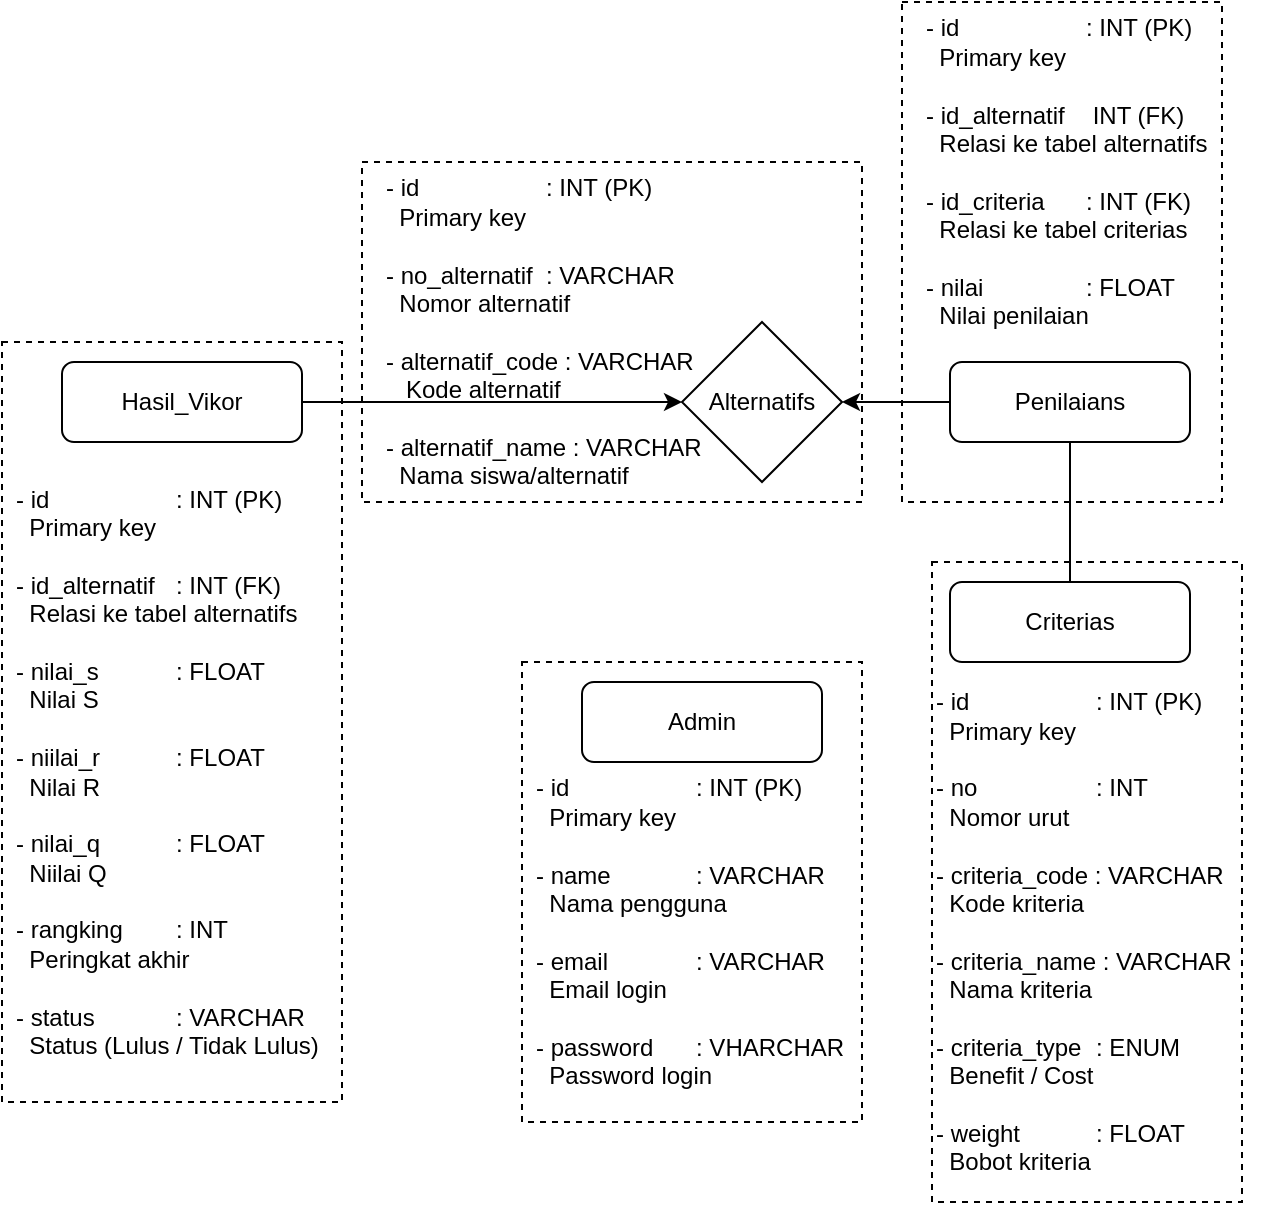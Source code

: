 <mxfile version="26.0.15">
  <diagram name="Page-1" id="i9y6liDUVMsxaXB18enN">
    <mxGraphModel dx="1730" dy="1642" grid="1" gridSize="10" guides="1" tooltips="1" connect="1" arrows="1" fold="1" page="1" pageScale="1" pageWidth="850" pageHeight="1100" math="0" shadow="0">
      <root>
        <mxCell id="0" />
        <mxCell id="1" parent="0" />
        <mxCell id="nve7MMQJakbjBa5np-I6-44" value="" style="fontStyle=0;dashed=1;html=1;whiteSpace=wrap;align=left;" parent="1" vertex="1">
          <mxGeometry x="-120" y="160" width="170" height="380" as="geometry" />
        </mxCell>
        <mxCell id="nve7MMQJakbjBa5np-I6-41" value="" style="fontStyle=0;dashed=1;html=1;whiteSpace=wrap;align=left;" parent="1" vertex="1">
          <mxGeometry x="330" y="-10" width="160" height="250" as="geometry" />
        </mxCell>
        <mxCell id="nve7MMQJakbjBa5np-I6-40" value="" style="fontStyle=0;dashed=1;html=1;whiteSpace=wrap;align=left;" parent="1" vertex="1">
          <mxGeometry x="345" y="270" width="155" height="320" as="geometry" />
        </mxCell>
        <mxCell id="nve7MMQJakbjBa5np-I6-37" value="" style="fontStyle=0;dashed=1;html=1;whiteSpace=wrap;align=left;" parent="1" vertex="1">
          <mxGeometry x="60" y="70" width="250" height="170" as="geometry" />
        </mxCell>
        <mxCell id="nve7MMQJakbjBa5np-I6-34" value="" style="fontStyle=0;dashed=1;html=1;whiteSpace=wrap;align=left;" parent="1" vertex="1">
          <mxGeometry x="140" y="320" width="170" height="230" as="geometry" />
        </mxCell>
        <mxCell id="nve7MMQJakbjBa5np-I6-1" style="edgeStyle=orthogonalEdgeStyle;rounded=0;orthogonalLoop=1;jettySize=auto;html=1;entryX=1;entryY=0.5;entryDx=0;entryDy=0;" parent="1" source="nve7MMQJakbjBa5np-I6-2" target="nve7MMQJakbjBa5np-I6-7" edge="1">
          <mxGeometry relative="1" as="geometry" />
        </mxCell>
        <mxCell id="nve7MMQJakbjBa5np-I6-2" value="Penilaians" style="rounded=1;whiteSpace=wrap;html=1;fontSize=12;glass=0;strokeWidth=1;shadow=0;" parent="1" vertex="1">
          <mxGeometry x="354" y="170" width="120" height="40" as="geometry" />
        </mxCell>
        <mxCell id="nve7MMQJakbjBa5np-I6-3" value="Admin" style="rounded=1;whiteSpace=wrap;html=1;fontSize=12;glass=0;strokeWidth=1;shadow=0;" parent="1" vertex="1">
          <mxGeometry x="170" y="330" width="120" height="40" as="geometry" />
        </mxCell>
        <mxCell id="nve7MMQJakbjBa5np-I6-4" value="Criterias" style="rounded=1;whiteSpace=wrap;html=1;fontSize=12;glass=0;strokeWidth=1;shadow=0;" parent="1" vertex="1">
          <mxGeometry x="354" y="280" width="120" height="40" as="geometry" />
        </mxCell>
        <mxCell id="nve7MMQJakbjBa5np-I6-5" style="edgeStyle=orthogonalEdgeStyle;rounded=0;orthogonalLoop=1;jettySize=auto;html=1;entryX=0;entryY=0.5;entryDx=0;entryDy=0;" parent="1" source="nve7MMQJakbjBa5np-I6-6" target="nve7MMQJakbjBa5np-I6-7" edge="1">
          <mxGeometry relative="1" as="geometry" />
        </mxCell>
        <mxCell id="nve7MMQJakbjBa5np-I6-6" value="Hasil_Vikor" style="rounded=1;whiteSpace=wrap;html=1;fontSize=12;glass=0;strokeWidth=1;shadow=0;" parent="1" vertex="1">
          <mxGeometry x="-90" y="170" width="120" height="40" as="geometry" />
        </mxCell>
        <mxCell id="nve7MMQJakbjBa5np-I6-7" value="Alternatifs" style="rhombus;whiteSpace=wrap;html=1;" parent="1" vertex="1">
          <mxGeometry x="220" y="150" width="80" height="80" as="geometry" />
        </mxCell>
        <mxCell id="nve7MMQJakbjBa5np-I6-20" value="" style="endArrow=none;html=1;rounded=0;entryX=0.5;entryY=1;entryDx=0;entryDy=0;exitX=0.5;exitY=0;exitDx=0;exitDy=0;" parent="1" source="nve7MMQJakbjBa5np-I6-4" target="nve7MMQJakbjBa5np-I6-2" edge="1">
          <mxGeometry width="50" height="50" relative="1" as="geometry">
            <mxPoint x="290" y="300" as="sourcePoint" />
            <mxPoint x="340" y="250" as="targetPoint" />
          </mxGeometry>
        </mxCell>
        <mxCell id="nve7MMQJakbjBa5np-I6-35" value="- id&amp;nbsp; &lt;span style=&quot;white-space: pre;&quot;&gt;&#x9;&lt;/span&gt;&lt;span style=&quot;white-space: pre;&quot;&gt;&#x9;&lt;span style=&quot;white-space: pre;&quot;&gt;&#x9;&lt;/span&gt;&lt;/span&gt;: INT (PK)&lt;span style=&quot;white-space: pre;&quot;&gt;&#x9;&lt;/span&gt;&lt;div&gt;&amp;nbsp; Primary key&lt;div&gt;&lt;br&gt;&lt;div&gt;- name &lt;span style=&quot;white-space: pre;&quot;&gt;&#x9;&lt;span style=&quot;white-space: pre;&quot;&gt;&#x9;&lt;/span&gt;&lt;/span&gt;: VARCHAR&amp;nbsp;&lt;span style=&quot;white-space: pre;&quot;&gt;&#x9;&lt;/span&gt;&lt;/div&gt;&lt;div&gt;&amp;nbsp; Nama pengguna&lt;/div&gt;&lt;div&gt;&lt;br&gt;&lt;/div&gt;&lt;div&gt;- email &lt;span style=&quot;white-space: pre;&quot;&gt;&#x9;&lt;span style=&quot;white-space: pre;&quot;&gt;&#x9;&lt;/span&gt;&lt;/span&gt;: VARCHAR&amp;nbsp;&lt;span style=&quot;white-space: pre;&quot;&gt;&#x9;&lt;/span&gt;&lt;/div&gt;&lt;div&gt;&amp;nbsp; Email login&lt;/div&gt;&lt;div&gt;&lt;br&gt;&lt;/div&gt;&lt;div&gt;- password &lt;span style=&quot;white-space: pre;&quot;&gt;&#x9;&lt;/span&gt;: VHARCHAR&amp;nbsp;&lt;span style=&quot;white-space: pre;&quot;&gt;&#x9;&lt;/span&gt;&lt;/div&gt;&lt;div&gt;&amp;nbsp; Password login&lt;/div&gt;&lt;/div&gt;&lt;/div&gt;" style="text;html=1;align=left;verticalAlign=middle;whiteSpace=wrap;rounded=0;" parent="1" vertex="1">
          <mxGeometry x="145" y="440" width="165" height="30" as="geometry" />
        </mxCell>
        <mxCell id="nve7MMQJakbjBa5np-I6-38" value="- id&amp;nbsp; &lt;span style=&quot;white-space: pre;&quot;&gt;&#x9;&lt;/span&gt;&lt;span style=&quot;white-space: pre;&quot;&gt;&#x9;&lt;span style=&quot;white-space: pre;&quot;&gt;&#x9;&lt;/span&gt;&lt;/span&gt;: INT (PK)&lt;span style=&quot;white-space: pre;&quot;&gt;&#x9;&lt;/span&gt;&lt;div&gt;&amp;nbsp; Primary key&lt;div&gt;&lt;br&gt;&lt;div&gt;- no_alternatif&amp;nbsp;&lt;span style=&quot;white-space: pre;&quot;&gt;&#x9;&lt;/span&gt;: VARCHAR&amp;nbsp;&lt;span style=&quot;white-space: pre;&quot;&gt;&#x9;&lt;/span&gt;&lt;/div&gt;&lt;div&gt;&amp;nbsp; Nomor alternatif&lt;/div&gt;&lt;div&gt;&lt;br&gt;&lt;/div&gt;&lt;div&gt;- alternatif_code&amp;nbsp;: VARCHAR&amp;nbsp;&lt;span style=&quot;white-space: pre;&quot;&gt;&#x9;&lt;/span&gt;&lt;/div&gt;&lt;div&gt;&amp;nbsp; &amp;nbsp;Kode alternatif&lt;/div&gt;&lt;div&gt;&lt;br&gt;&lt;/div&gt;&lt;div&gt;- alternatif_name&amp;nbsp;: VARCHAR&amp;nbsp;&lt;/div&gt;&lt;div&gt;&amp;nbsp; Nama siswa/alternatif&lt;/div&gt;&lt;/div&gt;&lt;/div&gt;" style="text;html=1;align=left;verticalAlign=middle;whiteSpace=wrap;rounded=0;" parent="1" vertex="1">
          <mxGeometry x="70" y="140" width="220" height="30" as="geometry" />
        </mxCell>
        <mxCell id="nve7MMQJakbjBa5np-I6-39" value="- id&amp;nbsp; &lt;span style=&quot;white-space: pre;&quot;&gt;&#x9;&lt;/span&gt;&lt;span style=&quot;white-space: pre;&quot;&gt;&#x9;&lt;span style=&quot;white-space: pre;&quot;&gt;&#x9;&lt;/span&gt;&lt;/span&gt;: INT (PK)&lt;span style=&quot;white-space: pre;&quot;&gt;&#x9;&lt;/span&gt;&lt;div&gt;&amp;nbsp; Primary key&lt;div&gt;&lt;br&gt;&lt;div&gt;- no&amp;nbsp;&lt;span style=&quot;white-space: pre;&quot;&gt;&#x9;&lt;span style=&quot;white-space: pre;&quot;&gt;&#x9;&lt;span style=&quot;white-space: pre;&quot;&gt;&#x9;&lt;/span&gt;&lt;/span&gt;&lt;/span&gt;: INT&lt;span style=&quot;white-space: pre;&quot;&gt;&#x9;&lt;/span&gt;&amp;nbsp;&lt;span style=&quot;white-space: pre;&quot;&gt;&#x9;&lt;/span&gt;&lt;/div&gt;&lt;div&gt;&amp;nbsp; Nomor urut&lt;/div&gt;&lt;div&gt;&lt;br&gt;&lt;/div&gt;&lt;div&gt;- criteria_code&amp;nbsp;: VARCHAR&amp;nbsp;&lt;span style=&quot;white-space: pre;&quot;&gt;&#x9;&lt;/span&gt;&lt;/div&gt;&lt;div&gt;&amp;nbsp; Kode kriteria&lt;/div&gt;&lt;div&gt;&lt;br&gt;&lt;/div&gt;&lt;div&gt;- criteria_name&amp;nbsp;: VARCHAR&amp;nbsp;&lt;span style=&quot;white-space: pre;&quot;&gt;&#x9;&lt;/span&gt;&lt;/div&gt;&lt;div&gt;&lt;span style=&quot;white-space: pre;&quot;&gt;  N&lt;/span&gt;ama kriteria&lt;/div&gt;&lt;/div&gt;&lt;div&gt;&lt;br&gt;&lt;/div&gt;&lt;div&gt;- criteria_type &lt;span style=&quot;white-space: pre;&quot;&gt;&#x9;&lt;/span&gt;: ENUM&amp;nbsp;&lt;span style=&quot;white-space: pre;&quot;&gt;&#x9;&lt;/span&gt;&lt;span style=&quot;white-space: pre;&quot;&gt;&#x9;&lt;/span&gt;&lt;/div&gt;&lt;div&gt;&amp;nbsp; Benefit / Cost&lt;/div&gt;&lt;div&gt;&lt;br&gt;&lt;/div&gt;&lt;div&gt;- weight &lt;span style=&quot;white-space: pre;&quot;&gt;&#x9;&lt;/span&gt;&lt;span style=&quot;white-space: pre;&quot;&gt;&#x9;&lt;/span&gt;: FLOAT&amp;nbsp;&lt;span style=&quot;white-space: pre;&quot;&gt;&#x9;&lt;/span&gt;&lt;span style=&quot;white-space: pre;&quot;&gt;&#x9;&lt;/span&gt;&lt;/div&gt;&lt;div&gt;&amp;nbsp; Bobot kriteria&lt;/div&gt;&lt;/div&gt;" style="text;html=1;align=left;verticalAlign=middle;whiteSpace=wrap;rounded=0;" parent="1" vertex="1">
          <mxGeometry x="345" y="440" width="170" height="30" as="geometry" />
        </mxCell>
        <mxCell id="nve7MMQJakbjBa5np-I6-42" value="- id&amp;nbsp; &lt;span style=&quot;white-space: pre;&quot;&gt;&#x9;&lt;/span&gt;&lt;span style=&quot;white-space: pre;&quot;&gt;&#x9;&lt;span style=&quot;white-space: pre;&quot;&gt;&lt;span style=&quot;white-space: pre;&quot;&gt;&#x9;&lt;/span&gt;&lt;/span&gt;&lt;/span&gt;: INT (PK)&lt;span style=&quot;white-space: pre;&quot;&gt;&#x9;&lt;/span&gt;&lt;div&gt;&amp;nbsp; Primary key&lt;div&gt;&lt;br&gt;&lt;div&gt;- id_alternatif&lt;span style=&quot;white-space: pre;&quot;&gt;&#x9;&lt;/span&gt;&amp;nbsp;INT (FK)&amp;nbsp;&lt;span style=&quot;white-space: pre;&quot;&gt;&#x9;&lt;/span&gt;&lt;/div&gt;&lt;div&gt;&amp;nbsp; Relasi ke tabel alternatifs&lt;/div&gt;&lt;div&gt;&lt;br&gt;&lt;/div&gt;&lt;div&gt;- id_criteria&amp;nbsp;&lt;span style=&quot;white-space: pre;&quot;&gt;&lt;span style=&quot;white-space: pre;&quot;&gt;&#x9;&lt;/span&gt;&lt;/span&gt;: INT (FK)&amp;nbsp;&lt;span style=&quot;white-space: pre;&quot;&gt;&#x9;&lt;/span&gt;&lt;/div&gt;&lt;div&gt;&amp;nbsp; Relasi ke tabel criterias&lt;/div&gt;&lt;div&gt;&lt;br&gt;&lt;/div&gt;&lt;div&gt;- nilai&amp;nbsp;&lt;span style=&quot;white-space: pre;&quot;&gt;&#x9;&lt;span style=&quot;white-space: pre;&quot;&gt;&#x9;&lt;/span&gt;&lt;/span&gt;: FLOAT&amp;nbsp;&lt;span style=&quot;white-space: pre;&quot;&gt;&#x9;&lt;/span&gt;&lt;/div&gt;&lt;div&gt;&amp;nbsp; Nilai penilaian&lt;/div&gt;&lt;/div&gt;&lt;/div&gt;" style="text;html=1;align=left;verticalAlign=middle;whiteSpace=wrap;rounded=0;" parent="1" vertex="1">
          <mxGeometry x="340" y="60" width="170" height="30" as="geometry" />
        </mxCell>
        <mxCell id="nve7MMQJakbjBa5np-I6-43" value="- id&amp;nbsp; &lt;span style=&quot;white-space: pre;&quot;&gt;&#x9;&lt;/span&gt;&lt;span style=&quot;white-space: pre;&quot;&gt;&#x9;&lt;span style=&quot;white-space: pre;&quot;&gt;&#x9;&lt;/span&gt;&lt;/span&gt;: INT (PK)&lt;span style=&quot;white-space: pre;&quot;&gt;&#x9;&lt;/span&gt;&lt;div&gt;&amp;nbsp; Primary key&lt;div&gt;&lt;br&gt;&lt;div&gt;- id_alternatif&amp;nbsp;&lt;span style=&quot;white-space: pre;&quot;&gt;&#x9;&lt;/span&gt;: INT (FK)&lt;span style=&quot;white-space: pre;&quot;&gt;&#x9;&lt;/span&gt;&lt;/div&gt;&lt;div&gt;&amp;nbsp; Relasi ke tabel alternatifs&lt;/div&gt;&lt;div&gt;&lt;br&gt;&lt;/div&gt;&lt;div&gt;- nilai_s&amp;nbsp;&lt;span style=&quot;white-space: pre;&quot;&gt;&lt;span style=&quot;white-space: pre;&quot;&gt;&#x9;&lt;span style=&quot;white-space: pre;&quot;&gt;&#x9;&lt;/span&gt;&lt;/span&gt;&lt;/span&gt;: FLOAT&amp;nbsp;&lt;span style=&quot;white-space: pre;&quot;&gt;&#x9;&lt;span style=&quot;white-space: pre;&quot;&gt;&#x9;&lt;/span&gt;&lt;/span&gt;&lt;/div&gt;&lt;div&gt;&amp;nbsp; Nilai S&lt;/div&gt;&lt;div&gt;&lt;br&gt;&lt;/div&gt;&lt;div&gt;- niilai_r&amp;nbsp;&lt;span style=&quot;white-space: pre;&quot;&gt;&#x9;&lt;/span&gt;&lt;span style=&quot;white-space: pre;&quot;&gt;&#x9;&lt;/span&gt;: FLOAT&amp;nbsp;&lt;span style=&quot;white-space: pre;&quot;&gt;&#x9;&lt;span style=&quot;white-space: pre;&quot;&gt;&#x9;&lt;/span&gt;&lt;/span&gt;&lt;/div&gt;&lt;div&gt;&amp;nbsp; Nilai R&lt;/div&gt;&lt;/div&gt;&lt;div&gt;&lt;br&gt;&lt;/div&gt;&lt;div&gt;- nilai_q&amp;nbsp;&lt;span style=&quot;white-space: pre;&quot;&gt;&#x9;&lt;/span&gt;&lt;span style=&quot;white-space: pre;&quot;&gt;&#x9;&lt;/span&gt;: FLOAT&amp;nbsp;&lt;span style=&quot;white-space: pre;&quot;&gt;&#x9;&lt;span style=&quot;white-space: pre;&quot;&gt;&#x9;&lt;/span&gt;&lt;/span&gt;&lt;/div&gt;&lt;div&gt;&amp;nbsp; Niilai Q&lt;/div&gt;&lt;div&gt;&lt;br&gt;&lt;/div&gt;&lt;div&gt;- rangking&amp;nbsp;&lt;span style=&quot;white-space: pre;&quot;&gt;&#x9;&lt;/span&gt;: INT&amp;nbsp;&lt;span style=&quot;white-space: pre;&quot;&gt;&#x9;&lt;span style=&quot;white-space: pre;&quot;&gt;&#x9;&lt;/span&gt;&lt;/span&gt;&lt;/div&gt;&lt;div&gt;&amp;nbsp; Peringkat akhir&lt;/div&gt;&lt;div&gt;&lt;br&gt;&lt;/div&gt;&lt;div&gt;- status &lt;span style=&quot;white-space: pre;&quot;&gt;&#x9;&lt;/span&gt;&lt;span style=&quot;white-space: pre;&quot;&gt;&#x9;&lt;/span&gt;: VARCHAR&amp;nbsp;&lt;span style=&quot;white-space: pre;&quot;&gt;&#x9;&lt;/span&gt;&lt;/div&gt;&lt;div&gt;&amp;nbsp; Status (Lulus / Tidak Lulus)&lt;/div&gt;&lt;/div&gt;" style="text;html=1;align=left;verticalAlign=middle;whiteSpace=wrap;rounded=0;" parent="1" vertex="1">
          <mxGeometry x="-115" y="360" width="170" height="30" as="geometry" />
        </mxCell>
      </root>
    </mxGraphModel>
  </diagram>
</mxfile>
